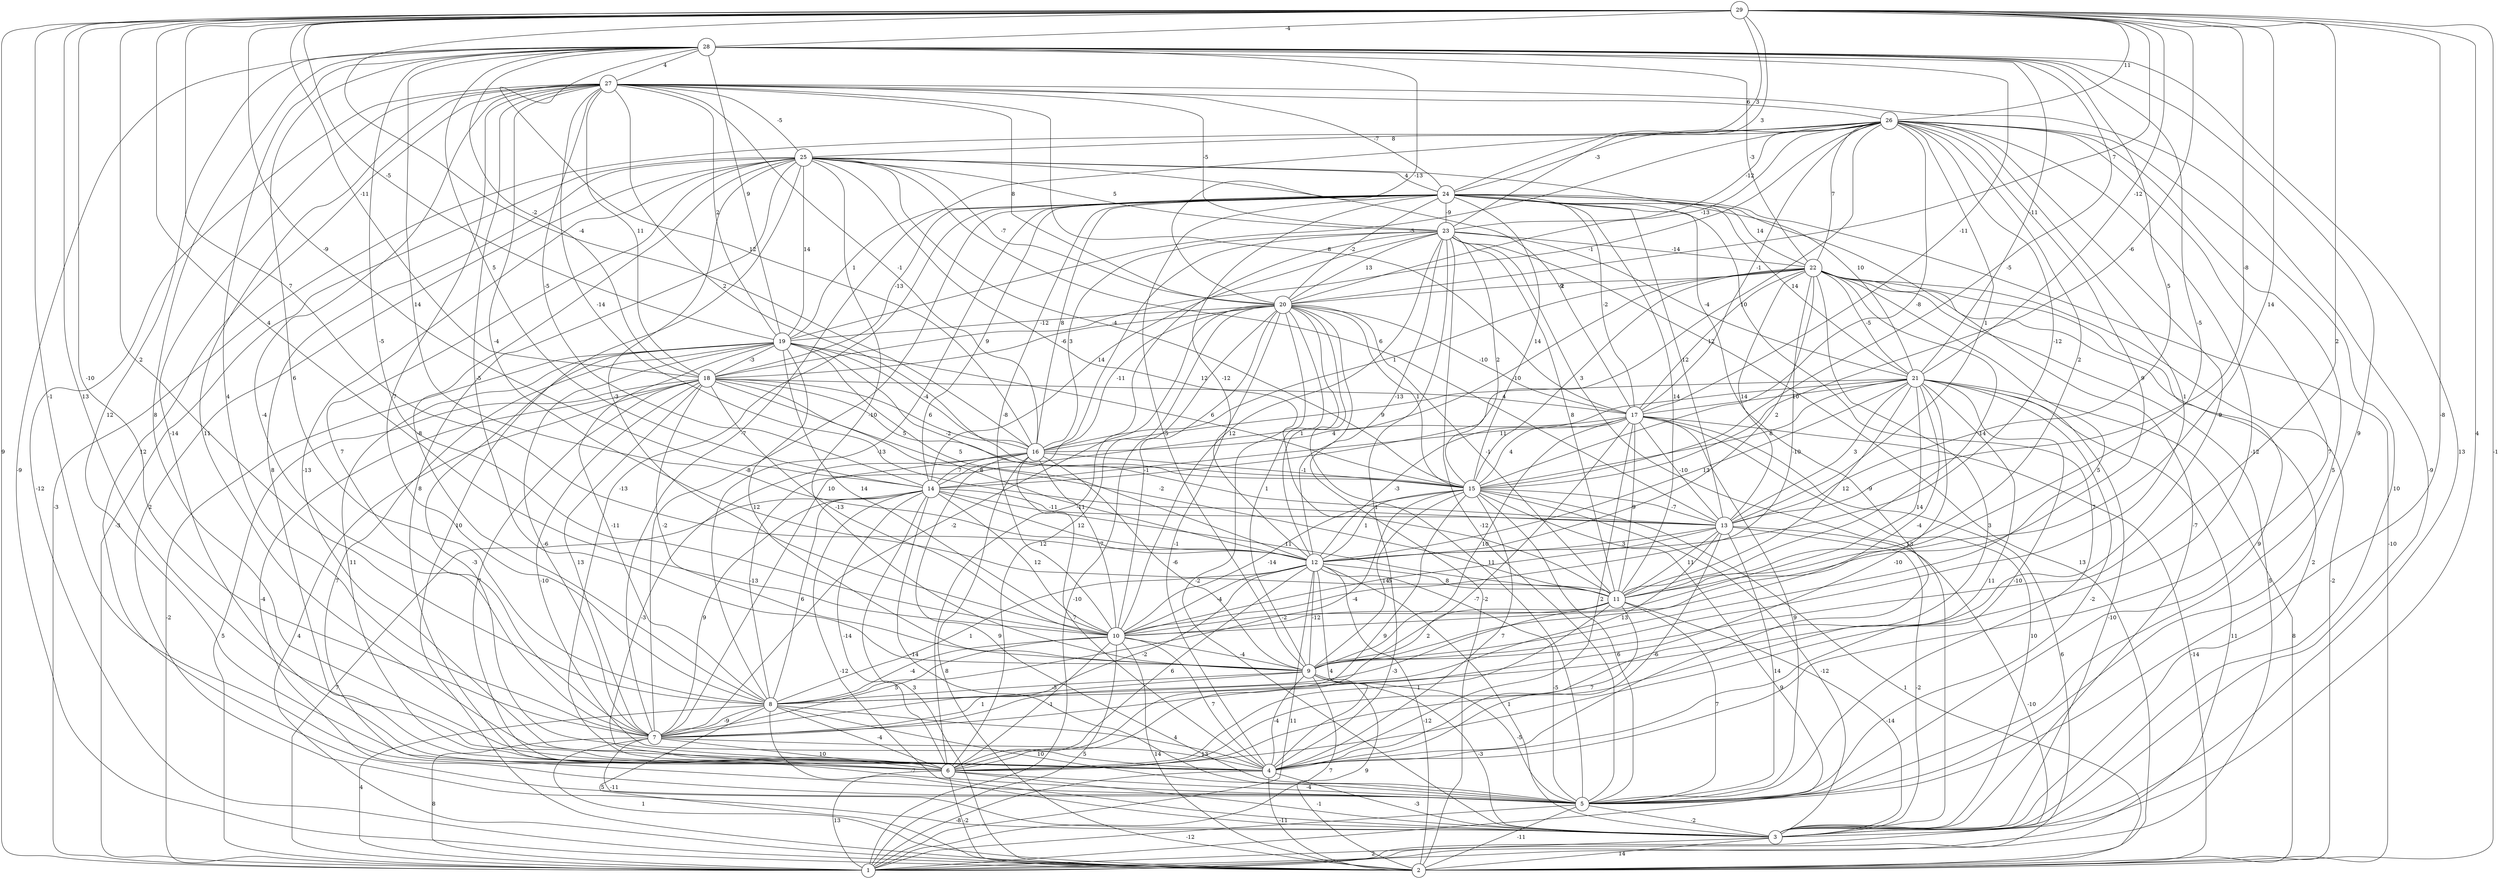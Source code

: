 graph { 
	 fontname="Helvetica,Arial,sans-serif" 
	 node [shape = circle]; 
	 29 -- 1 [label = "9"];
	 29 -- 2 [label = "-1"];
	 29 -- 3 [label = "4"];
	 29 -- 4 [label = "13"];
	 29 -- 5 [label = "-8"];
	 29 -- 6 [label = "-1"];
	 29 -- 7 [label = "-10"];
	 29 -- 8 [label = "2"];
	 29 -- 9 [label = "2"];
	 29 -- 10 [label = "4"];
	 29 -- 11 [label = "14"];
	 29 -- 12 [label = "7"];
	 29 -- 13 [label = "-8"];
	 29 -- 14 [label = "-9"];
	 29 -- 15 [label = "-6"];
	 29 -- 16 [label = "-4"];
	 29 -- 18 [label = "-11"];
	 29 -- 19 [label = "-5"];
	 29 -- 20 [label = "7"];
	 29 -- 21 [label = "-12"];
	 29 -- 23 [label = "3"];
	 29 -- 24 [label = "3"];
	 29 -- 26 [label = "11"];
	 29 -- 28 [label = "-4"];
	 28 -- 2 [label = "-9"];
	 28 -- 3 [label = "13"];
	 28 -- 4 [label = "8"];
	 28 -- 5 [label = "9"];
	 28 -- 6 [label = "12"];
	 28 -- 7 [label = "4"];
	 28 -- 8 [label = "6"];
	 28 -- 10 [label = "-5"];
	 28 -- 11 [label = "-5"];
	 28 -- 12 [label = "14"];
	 28 -- 13 [label = "5"];
	 28 -- 14 [label = "5"];
	 28 -- 15 [label = "-5"];
	 28 -- 16 [label = "12"];
	 28 -- 17 [label = "-11"];
	 28 -- 18 [label = "-2"];
	 28 -- 19 [label = "9"];
	 28 -- 20 [label = "-13"];
	 28 -- 21 [label = "-11"];
	 28 -- 22 [label = "-3"];
	 28 -- 27 [label = "4"];
	 27 -- 2 [label = "-12"];
	 27 -- 3 [label = "-9"];
	 27 -- 4 [label = "11"];
	 27 -- 5 [label = "12"];
	 27 -- 6 [label = "-14"];
	 27 -- 7 [label = "-4"];
	 27 -- 8 [label = "7"];
	 27 -- 9 [label = "-5"];
	 27 -- 11 [label = "-4"];
	 27 -- 13 [label = "-14"];
	 27 -- 14 [label = "-5"];
	 27 -- 15 [label = "2"];
	 27 -- 16 [label = "-1"];
	 27 -- 17 [label = "8"];
	 27 -- 18 [label = "11"];
	 27 -- 19 [label = "2"];
	 27 -- 20 [label = "8"];
	 27 -- 23 [label = "-5"];
	 27 -- 24 [label = "-7"];
	 27 -- 25 [label = "-5"];
	 27 -- 26 [label = "6"];
	 26 -- 1 [label = "-3"];
	 26 -- 3 [label = "10"];
	 26 -- 4 [label = "7"];
	 26 -- 5 [label = "5"];
	 26 -- 6 [label = "-12"];
	 26 -- 7 [label = "-7"];
	 26 -- 8 [label = "9"];
	 26 -- 9 [label = "1"];
	 26 -- 10 [label = "9"];
	 26 -- 11 [label = "2"];
	 26 -- 12 [label = "-12"];
	 26 -- 13 [label = "1"];
	 26 -- 14 [label = "10"];
	 26 -- 15 [label = "-8"];
	 26 -- 17 [label = "-1"];
	 26 -- 18 [label = "-1"];
	 26 -- 19 [label = "-5"];
	 26 -- 20 [label = "-13"];
	 26 -- 22 [label = "7"];
	 26 -- 23 [label = "-12"];
	 26 -- 24 [label = "-3"];
	 26 -- 25 [label = "8"];
	 25 -- 1 [label = "-3"];
	 25 -- 2 [label = "10"];
	 25 -- 3 [label = "2"];
	 25 -- 4 [label = "-13"];
	 25 -- 5 [label = "8"];
	 25 -- 6 [label = "8"];
	 25 -- 7 [label = "7"];
	 25 -- 8 [label = "-8"];
	 25 -- 9 [label = "-10"];
	 25 -- 10 [label = "-3"];
	 25 -- 11 [label = "12"];
	 25 -- 13 [label = "6"];
	 25 -- 15 [label = "-4"];
	 25 -- 17 [label = "2"];
	 25 -- 19 [label = "14"];
	 25 -- 20 [label = "-7"];
	 25 -- 21 [label = "10"];
	 25 -- 23 [label = "5"];
	 25 -- 24 [label = "4"];
	 24 -- 2 [label = "-10"];
	 24 -- 3 [label = "-7"];
	 24 -- 4 [label = "-9"];
	 24 -- 5 [label = "7"];
	 24 -- 6 [label = "-13"];
	 24 -- 7 [label = "-8"];
	 24 -- 8 [label = "-13"];
	 24 -- 9 [label = "5"];
	 24 -- 10 [label = "-8"];
	 24 -- 11 [label = "14"];
	 24 -- 12 [label = "-12"];
	 24 -- 13 [label = "12"];
	 24 -- 14 [label = "9"];
	 24 -- 15 [label = "14"];
	 24 -- 16 [label = "8"];
	 24 -- 17 [label = "-2"];
	 24 -- 18 [label = "-13"];
	 24 -- 19 [label = "1"];
	 24 -- 20 [label = "-2"];
	 24 -- 21 [label = "14"];
	 24 -- 22 [label = "14"];
	 24 -- 23 [label = "-9"];
	 23 -- 2 [label = "13"];
	 23 -- 3 [label = "13"];
	 23 -- 4 [label = "1"];
	 23 -- 5 [label = "-12"];
	 23 -- 6 [label = "-11"];
	 23 -- 7 [label = "10"];
	 23 -- 10 [label = "12"];
	 23 -- 11 [label = "8"];
	 23 -- 12 [label = "-13"];
	 23 -- 14 [label = "14"];
	 23 -- 15 [label = "2"];
	 23 -- 16 [label = "3"];
	 23 -- 20 [label = "13"];
	 23 -- 21 [label = "-4"];
	 23 -- 22 [label = "-14"];
	 22 -- 1 [label = "5"];
	 22 -- 2 [label = "-2"];
	 22 -- 3 [label = "2"];
	 22 -- 5 [label = "9"];
	 22 -- 6 [label = "3"];
	 22 -- 9 [label = "5"];
	 22 -- 10 [label = "-10"];
	 22 -- 11 [label = "-14"];
	 22 -- 12 [label = "2"];
	 22 -- 13 [label = "14"];
	 22 -- 14 [label = "-10"];
	 22 -- 15 [label = "3"];
	 22 -- 16 [label = "1"];
	 22 -- 17 [label = "12"];
	 22 -- 20 [label = "-9"];
	 22 -- 21 [label = "-5"];
	 21 -- 1 [label = "11"];
	 21 -- 2 [label = "8"];
	 21 -- 3 [label = "-10"];
	 21 -- 4 [label = "-10"];
	 21 -- 5 [label = "-2"];
	 21 -- 6 [label = "11"];
	 21 -- 7 [label = "-10"];
	 21 -- 9 [label = "-4"];
	 21 -- 10 [label = "14"];
	 21 -- 11 [label = "12"];
	 21 -- 12 [label = "13"];
	 21 -- 13 [label = "3"];
	 21 -- 14 [label = "11"];
	 21 -- 15 [label = "8"];
	 21 -- 16 [label = "9"];
	 21 -- 17 [label = "10"];
	 20 -- 1 [label = "-10"];
	 20 -- 2 [label = "-2"];
	 20 -- 3 [label = "-2"];
	 20 -- 4 [label = "-1"];
	 20 -- 5 [label = "11"];
	 20 -- 6 [label = "12"];
	 20 -- 7 [label = "-2"];
	 20 -- 9 [label = "1"];
	 20 -- 10 [label = "-1"];
	 20 -- 11 [label = "-1"];
	 20 -- 12 [label = "1"];
	 20 -- 15 [label = "1"];
	 20 -- 16 [label = "-11"];
	 20 -- 17 [label = "-10"];
	 20 -- 18 [label = "-6"];
	 20 -- 19 [label = "-12"];
	 19 -- 1 [label = "-2"];
	 19 -- 4 [label = "-3"];
	 19 -- 5 [label = "7"];
	 19 -- 6 [label = "11"];
	 19 -- 7 [label = "-6"];
	 19 -- 8 [label = "-11"];
	 19 -- 9 [label = "12"];
	 19 -- 10 [label = "14"];
	 19 -- 12 [label = "5"];
	 19 -- 13 [label = "-2"];
	 19 -- 15 [label = "6"];
	 19 -- 16 [label = "-4"];
	 19 -- 18 [label = "-3"];
	 18 -- 1 [label = "5"];
	 18 -- 2 [label = "4"];
	 18 -- 4 [label = "-10"];
	 18 -- 5 [label = "-4"];
	 18 -- 6 [label = "7"];
	 18 -- 7 [label = "13"];
	 18 -- 9 [label = "-2"];
	 18 -- 10 [label = "-13"];
	 18 -- 11 [label = "-2"];
	 18 -- 12 [label = "8"];
	 18 -- 15 [label = "5"];
	 18 -- 16 [label = "6"];
	 18 -- 17 [label = "4"];
	 17 -- 1 [label = "6"];
	 17 -- 2 [label = "-14"];
	 17 -- 3 [label = "10"];
	 17 -- 4 [label = "2"];
	 17 -- 5 [label = "9"];
	 17 -- 6 [label = "-7"];
	 17 -- 9 [label = "10"];
	 17 -- 11 [label = "9"];
	 17 -- 12 [label = "-3"];
	 17 -- 13 [label = "-10"];
	 17 -- 15 [label = "4"];
	 17 -- 16 [label = "4"];
	 16 -- 2 [label = "8"];
	 16 -- 4 [label = "7"];
	 16 -- 5 [label = "9"];
	 16 -- 6 [label = "-3"];
	 16 -- 8 [label = "-13"];
	 16 -- 9 [label = "-6"];
	 16 -- 10 [label = "7"];
	 16 -- 14 [label = "7"];
	 16 -- 15 [label = "-1"];
	 15 -- 1 [label = "9"];
	 15 -- 2 [label = "1"];
	 15 -- 3 [label = "-12"];
	 15 -- 4 [label = "7"];
	 15 -- 5 [label = "6"];
	 15 -- 6 [label = "9"];
	 15 -- 8 [label = "-4"];
	 15 -- 9 [label = "14"];
	 15 -- 10 [label = "-14"];
	 15 -- 12 [label = "1"];
	 15 -- 13 [label = "-7"];
	 14 -- 1 [label = "7"];
	 14 -- 2 [label = "3"];
	 14 -- 3 [label = "-12"];
	 14 -- 5 [label = "-14"];
	 14 -- 6 [label = "-14"];
	 14 -- 7 [label = "9"];
	 14 -- 8 [label = "6"];
	 14 -- 10 [label = "12"];
	 14 -- 11 [label = "11"];
	 14 -- 12 [label = "12"];
	 14 -- 13 [label = "-11"];
	 13 -- 1 [label = "-10"];
	 13 -- 3 [label = "-2"];
	 13 -- 4 [label = "-6"];
	 13 -- 5 [label = "14"];
	 13 -- 8 [label = "13"];
	 13 -- 10 [label = "5"];
	 13 -- 11 [label = "11"];
	 13 -- 12 [label = "3"];
	 12 -- 1 [label = "11"];
	 12 -- 2 [label = "-12"];
	 12 -- 3 [label = "1"];
	 12 -- 4 [label = "4"];
	 12 -- 5 [label = "-5"];
	 12 -- 6 [label = "6"];
	 12 -- 7 [label = "-2"];
	 12 -- 8 [label = "1"];
	 12 -- 9 [label = "-12"];
	 12 -- 10 [label = "-4"];
	 12 -- 11 [label = "8"];
	 11 -- 3 [label = "-14"];
	 11 -- 4 [label = "7"];
	 11 -- 5 [label = "7"];
	 11 -- 6 [label = "1"];
	 11 -- 7 [label = "-3"];
	 11 -- 9 [label = "2"];
	 11 -- 10 [label = "-2"];
	 10 -- 1 [label = "5"];
	 10 -- 2 [label = "14"];
	 10 -- 4 [label = "7"];
	 10 -- 6 [label = "-1"];
	 10 -- 7 [label = "5"];
	 10 -- 8 [label = "-4"];
	 10 -- 9 [label = "-4"];
	 9 -- 1 [label = "7"];
	 9 -- 2 [label = "9"];
	 9 -- 3 [label = "-3"];
	 9 -- 4 [label = "-4"];
	 9 -- 5 [label = "-5"];
	 9 -- 7 [label = "1"];
	 9 -- 8 [label = "-5"];
	 8 -- 1 [label = "4"];
	 8 -- 2 [label = "5"];
	 8 -- 3 [label = "-7"];
	 8 -- 4 [label = "4"];
	 8 -- 5 [label = "10"];
	 8 -- 6 [label = "-4"];
	 8 -- 7 [label = "-9"];
	 7 -- 1 [label = "8"];
	 7 -- 2 [label = "1"];
	 7 -- 3 [label = "-11"];
	 7 -- 4 [label = "13"];
	 7 -- 6 [label = "10"];
	 6 -- 1 [label = "13"];
	 6 -- 2 [label = "-2"];
	 6 -- 3 [label = "-1"];
	 6 -- 5 [label = "-4"];
	 5 -- 1 [label = "-12"];
	 5 -- 2 [label = "-11"];
	 5 -- 3 [label = "-2"];
	 4 -- 1 [label = "-8"];
	 4 -- 2 [label = "-11"];
	 4 -- 3 [label = "-3"];
	 3 -- 1 [label = "2"];
	 3 -- 2 [label = "14"];
	 1;
	 2;
	 3;
	 4;
	 5;
	 6;
	 7;
	 8;
	 9;
	 10;
	 11;
	 12;
	 13;
	 14;
	 15;
	 16;
	 17;
	 18;
	 19;
	 20;
	 21;
	 22;
	 23;
	 24;
	 25;
	 26;
	 27;
	 28;
	 29;
}
